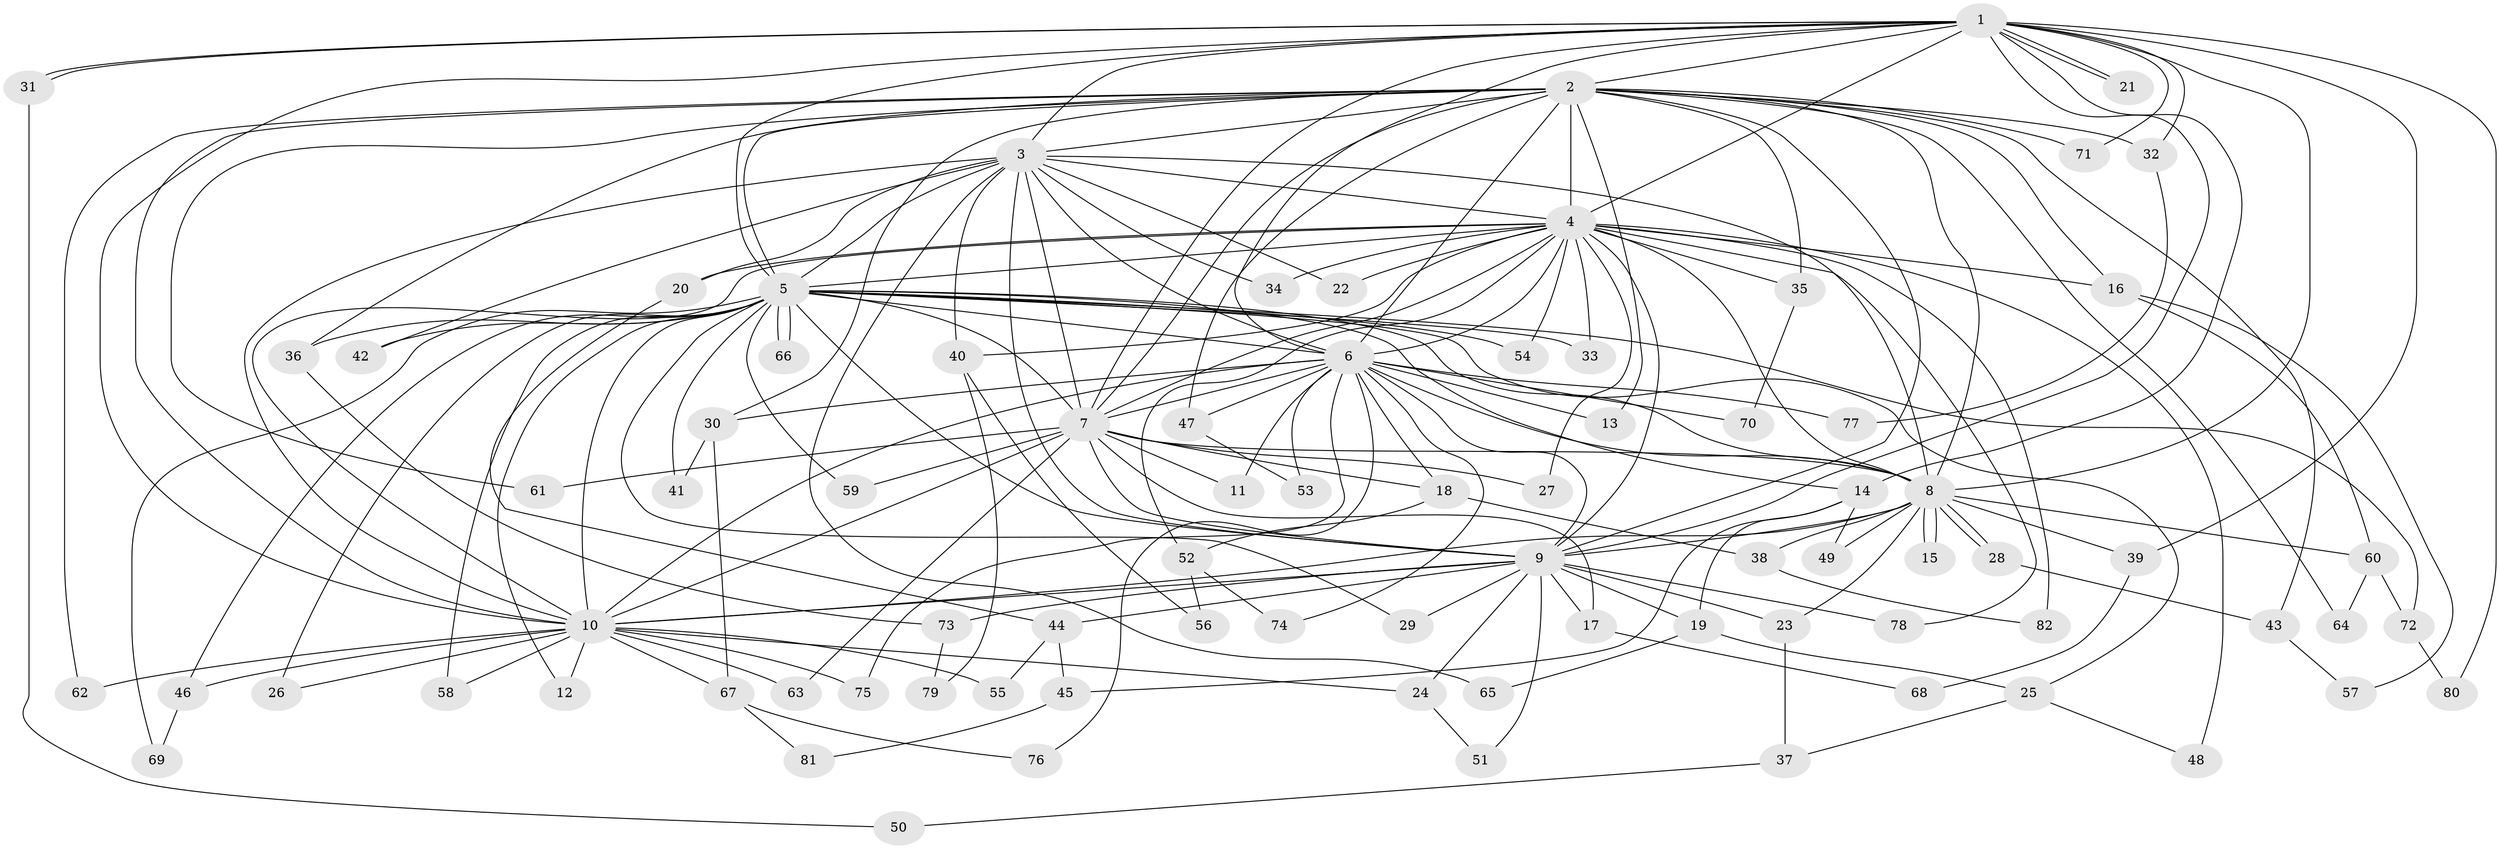 // coarse degree distribution, {14: 0.015625, 26: 0.015625, 19: 0.015625, 28: 0.015625, 22: 0.015625, 17: 0.015625, 13: 0.015625, 2: 0.5, 5: 0.03125, 6: 0.03125, 3: 0.234375, 4: 0.09375}
// Generated by graph-tools (version 1.1) at 2025/51/02/27/25 19:51:51]
// undirected, 82 vertices, 189 edges
graph export_dot {
graph [start="1"]
  node [color=gray90,style=filled];
  1;
  2;
  3;
  4;
  5;
  6;
  7;
  8;
  9;
  10;
  11;
  12;
  13;
  14;
  15;
  16;
  17;
  18;
  19;
  20;
  21;
  22;
  23;
  24;
  25;
  26;
  27;
  28;
  29;
  30;
  31;
  32;
  33;
  34;
  35;
  36;
  37;
  38;
  39;
  40;
  41;
  42;
  43;
  44;
  45;
  46;
  47;
  48;
  49;
  50;
  51;
  52;
  53;
  54;
  55;
  56;
  57;
  58;
  59;
  60;
  61;
  62;
  63;
  64;
  65;
  66;
  67;
  68;
  69;
  70;
  71;
  72;
  73;
  74;
  75;
  76;
  77;
  78;
  79;
  80;
  81;
  82;
  1 -- 2;
  1 -- 3;
  1 -- 4;
  1 -- 5;
  1 -- 6;
  1 -- 7;
  1 -- 8;
  1 -- 9;
  1 -- 10;
  1 -- 14;
  1 -- 21;
  1 -- 21;
  1 -- 31;
  1 -- 31;
  1 -- 32;
  1 -- 39;
  1 -- 71;
  1 -- 80;
  2 -- 3;
  2 -- 4;
  2 -- 5;
  2 -- 6;
  2 -- 7;
  2 -- 8;
  2 -- 9;
  2 -- 10;
  2 -- 13;
  2 -- 16;
  2 -- 30;
  2 -- 32;
  2 -- 35;
  2 -- 36;
  2 -- 43;
  2 -- 47;
  2 -- 61;
  2 -- 62;
  2 -- 64;
  2 -- 71;
  3 -- 4;
  3 -- 5;
  3 -- 6;
  3 -- 7;
  3 -- 8;
  3 -- 9;
  3 -- 10;
  3 -- 20;
  3 -- 22;
  3 -- 34;
  3 -- 40;
  3 -- 42;
  3 -- 65;
  4 -- 5;
  4 -- 6;
  4 -- 7;
  4 -- 8;
  4 -- 9;
  4 -- 10;
  4 -- 16;
  4 -- 20;
  4 -- 22;
  4 -- 27;
  4 -- 33;
  4 -- 34;
  4 -- 35;
  4 -- 40;
  4 -- 48;
  4 -- 52;
  4 -- 54;
  4 -- 78;
  4 -- 82;
  5 -- 6;
  5 -- 7;
  5 -- 8;
  5 -- 9;
  5 -- 10;
  5 -- 12;
  5 -- 14;
  5 -- 25;
  5 -- 26;
  5 -- 29;
  5 -- 33;
  5 -- 36;
  5 -- 41;
  5 -- 42;
  5 -- 46;
  5 -- 54;
  5 -- 58;
  5 -- 59;
  5 -- 66;
  5 -- 66;
  5 -- 69;
  5 -- 72;
  6 -- 7;
  6 -- 8;
  6 -- 9;
  6 -- 10;
  6 -- 11;
  6 -- 13;
  6 -- 18;
  6 -- 30;
  6 -- 47;
  6 -- 53;
  6 -- 70;
  6 -- 74;
  6 -- 75;
  6 -- 76;
  6 -- 77;
  7 -- 8;
  7 -- 9;
  7 -- 10;
  7 -- 11;
  7 -- 17;
  7 -- 18;
  7 -- 27;
  7 -- 59;
  7 -- 61;
  7 -- 63;
  8 -- 9;
  8 -- 10;
  8 -- 15;
  8 -- 15;
  8 -- 23;
  8 -- 28;
  8 -- 28;
  8 -- 38;
  8 -- 39;
  8 -- 49;
  8 -- 60;
  9 -- 10;
  9 -- 17;
  9 -- 19;
  9 -- 23;
  9 -- 24;
  9 -- 29;
  9 -- 44;
  9 -- 51;
  9 -- 73;
  9 -- 78;
  10 -- 12;
  10 -- 24;
  10 -- 26;
  10 -- 46;
  10 -- 55;
  10 -- 58;
  10 -- 62;
  10 -- 63;
  10 -- 67;
  10 -- 75;
  14 -- 19;
  14 -- 45;
  14 -- 49;
  16 -- 57;
  16 -- 60;
  17 -- 68;
  18 -- 38;
  18 -- 52;
  19 -- 25;
  19 -- 65;
  20 -- 44;
  23 -- 37;
  24 -- 51;
  25 -- 37;
  25 -- 48;
  28 -- 43;
  30 -- 41;
  30 -- 67;
  31 -- 50;
  32 -- 77;
  35 -- 70;
  36 -- 73;
  37 -- 50;
  38 -- 82;
  39 -- 68;
  40 -- 56;
  40 -- 79;
  43 -- 57;
  44 -- 45;
  44 -- 55;
  45 -- 81;
  46 -- 69;
  47 -- 53;
  52 -- 56;
  52 -- 74;
  60 -- 64;
  60 -- 72;
  67 -- 76;
  67 -- 81;
  72 -- 80;
  73 -- 79;
}
